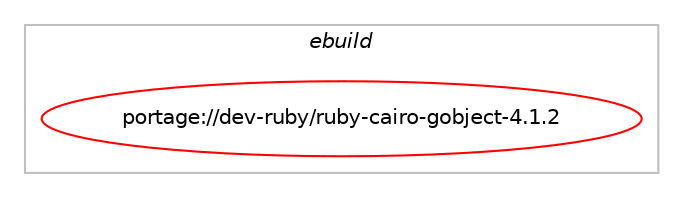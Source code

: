 digraph prolog {

# *************
# Graph options
# *************

newrank=true;
concentrate=true;
compound=true;
graph [rankdir=LR,fontname=Helvetica,fontsize=10,ranksep=1.5];#, ranksep=2.5, nodesep=0.2];
edge  [arrowhead=vee];
node  [fontname=Helvetica,fontsize=10];

# **********
# The ebuild
# **********

subgraph cluster_leftcol {
color=gray;
label=<<i>ebuild</i>>;
id [label="portage://dev-ruby/ruby-cairo-gobject-4.1.2", color=red, width=4, href="../dev-ruby/ruby-cairo-gobject-4.1.2.svg"];
}

# ****************
# The dependencies
# ****************

subgraph cluster_midcol {
color=gray;
label=<<i>dependencies</i>>;
subgraph cluster_compile {
fillcolor="#eeeeee";
style=filled;
label=<<i>compile</i>>;
# *** BEGIN UNKNOWN DEPENDENCY TYPE (TODO) ***
# id -> equal(use_conditional_group(positive,ruby_targets_ruby31,portage://dev-ruby/ruby-cairo-gobject-4.1.2,[package_dependency(portage://dev-ruby/ruby-cairo-gobject-4.1.2,install,no,dev-lang,ruby,none,[,,],[slot(3.1)],[])]))
# *** END UNKNOWN DEPENDENCY TYPE (TODO) ***

# *** BEGIN UNKNOWN DEPENDENCY TYPE (TODO) ***
# id -> equal(use_conditional_group(positive,ruby_targets_ruby31,portage://dev-ruby/ruby-cairo-gobject-4.1.2,[package_dependency(portage://dev-ruby/ruby-cairo-gobject-4.1.2,install,no,virtual,rubygems,none,[,,],[],[use(enable(ruby_targets_ruby31),negative)])]))
# *** END UNKNOWN DEPENDENCY TYPE (TODO) ***

# *** BEGIN UNKNOWN DEPENDENCY TYPE (TODO) ***
# id -> equal(use_conditional_group(positive,ruby_targets_ruby32,portage://dev-ruby/ruby-cairo-gobject-4.1.2,[package_dependency(portage://dev-ruby/ruby-cairo-gobject-4.1.2,install,no,dev-lang,ruby,none,[,,],[slot(3.2)],[])]))
# *** END UNKNOWN DEPENDENCY TYPE (TODO) ***

# *** BEGIN UNKNOWN DEPENDENCY TYPE (TODO) ***
# id -> equal(use_conditional_group(positive,ruby_targets_ruby32,portage://dev-ruby/ruby-cairo-gobject-4.1.2,[package_dependency(portage://dev-ruby/ruby-cairo-gobject-4.1.2,install,no,virtual,rubygems,none,[,,],[],[use(enable(ruby_targets_ruby32),negative)])]))
# *** END UNKNOWN DEPENDENCY TYPE (TODO) ***

# *** BEGIN UNKNOWN DEPENDENCY TYPE (TODO) ***
# id -> equal(package_dependency(portage://dev-ruby/ruby-cairo-gobject-4.1.2,install,no,x11-libs,cairo,none,[,,],[],[]))
# *** END UNKNOWN DEPENDENCY TYPE (TODO) ***

}
subgraph cluster_compileandrun {
fillcolor="#eeeeee";
style=filled;
label=<<i>compile and run</i>>;
}
subgraph cluster_run {
fillcolor="#eeeeee";
style=filled;
label=<<i>run</i>>;
# *** BEGIN UNKNOWN DEPENDENCY TYPE (TODO) ***
# id -> equal(use_conditional_group(positive,ruby_targets_ruby31,portage://dev-ruby/ruby-cairo-gobject-4.1.2,[package_dependency(portage://dev-ruby/ruby-cairo-gobject-4.1.2,run,no,dev-lang,ruby,none,[,,],[slot(3.1)],[])]))
# *** END UNKNOWN DEPENDENCY TYPE (TODO) ***

# *** BEGIN UNKNOWN DEPENDENCY TYPE (TODO) ***
# id -> equal(use_conditional_group(positive,ruby_targets_ruby31,portage://dev-ruby/ruby-cairo-gobject-4.1.2,[package_dependency(portage://dev-ruby/ruby-cairo-gobject-4.1.2,run,no,dev-ruby,rcairo,none,[,,],[],[use(enable(ruby_targets_ruby31),negative)]),package_dependency(portage://dev-ruby/ruby-cairo-gobject-4.1.2,run,no,dev-ruby,ruby-glib2,tilde,[4.1.2,,,4.1.2],[],[use(enable(ruby_targets_ruby31),negative)]),use_conditional_group(positive,test,portage://dev-ruby/ruby-cairo-gobject-4.1.2,[package_dependency(portage://dev-ruby/ruby-cairo-gobject-4.1.2,run,no,dev-ruby,ruby-gobject-introspection,tilde,[4.1.2,,,4.1.2],[],[use(enable(ruby_targets_ruby31),negative)])])]))
# *** END UNKNOWN DEPENDENCY TYPE (TODO) ***

# *** BEGIN UNKNOWN DEPENDENCY TYPE (TODO) ***
# id -> equal(use_conditional_group(positive,ruby_targets_ruby31,portage://dev-ruby/ruby-cairo-gobject-4.1.2,[package_dependency(portage://dev-ruby/ruby-cairo-gobject-4.1.2,run,no,virtual,rubygems,none,[,,],[],[use(enable(ruby_targets_ruby31),negative)])]))
# *** END UNKNOWN DEPENDENCY TYPE (TODO) ***

# *** BEGIN UNKNOWN DEPENDENCY TYPE (TODO) ***
# id -> equal(use_conditional_group(positive,ruby_targets_ruby32,portage://dev-ruby/ruby-cairo-gobject-4.1.2,[package_dependency(portage://dev-ruby/ruby-cairo-gobject-4.1.2,run,no,dev-lang,ruby,none,[,,],[slot(3.2)],[])]))
# *** END UNKNOWN DEPENDENCY TYPE (TODO) ***

# *** BEGIN UNKNOWN DEPENDENCY TYPE (TODO) ***
# id -> equal(use_conditional_group(positive,ruby_targets_ruby32,portage://dev-ruby/ruby-cairo-gobject-4.1.2,[package_dependency(portage://dev-ruby/ruby-cairo-gobject-4.1.2,run,no,dev-ruby,rcairo,none,[,,],[],[use(enable(ruby_targets_ruby32),negative)]),package_dependency(portage://dev-ruby/ruby-cairo-gobject-4.1.2,run,no,dev-ruby,ruby-glib2,tilde,[4.1.2,,,4.1.2],[],[use(enable(ruby_targets_ruby32),negative)]),use_conditional_group(positive,test,portage://dev-ruby/ruby-cairo-gobject-4.1.2,[package_dependency(portage://dev-ruby/ruby-cairo-gobject-4.1.2,run,no,dev-ruby,ruby-gobject-introspection,tilde,[4.1.2,,,4.1.2],[],[use(enable(ruby_targets_ruby32),negative)])])]))
# *** END UNKNOWN DEPENDENCY TYPE (TODO) ***

# *** BEGIN UNKNOWN DEPENDENCY TYPE (TODO) ***
# id -> equal(use_conditional_group(positive,ruby_targets_ruby32,portage://dev-ruby/ruby-cairo-gobject-4.1.2,[package_dependency(portage://dev-ruby/ruby-cairo-gobject-4.1.2,run,no,virtual,rubygems,none,[,,],[],[use(enable(ruby_targets_ruby32),negative)])]))
# *** END UNKNOWN DEPENDENCY TYPE (TODO) ***

# *** BEGIN UNKNOWN DEPENDENCY TYPE (TODO) ***
# id -> equal(package_dependency(portage://dev-ruby/ruby-cairo-gobject-4.1.2,run,no,x11-libs,cairo,none,[,,],[],[]))
# *** END UNKNOWN DEPENDENCY TYPE (TODO) ***

}
}

# **************
# The candidates
# **************

subgraph cluster_choices {
rank=same;
color=gray;
label=<<i>candidates</i>>;

}

}
